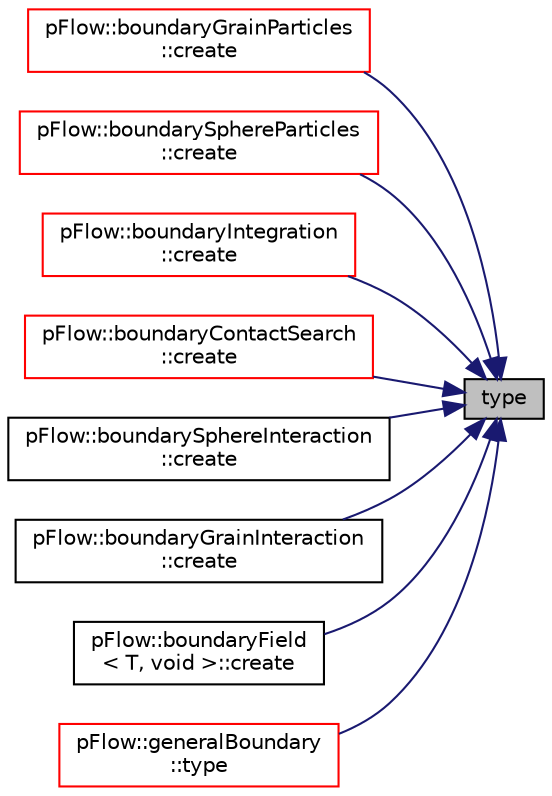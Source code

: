 digraph "type"
{
 // LATEX_PDF_SIZE
  edge [fontname="Helvetica",fontsize="10",labelfontname="Helvetica",labelfontsize="10"];
  node [fontname="Helvetica",fontsize="10",shape=record];
  rankdir="RL";
  Node1 [label="type",height=0.2,width=0.4,color="black", fillcolor="grey75", style="filled", fontcolor="black",tooltip=" "];
  Node1 -> Node2 [dir="back",color="midnightblue",fontsize="10",style="solid",fontname="Helvetica"];
  Node2 [label="pFlow::boundaryGrainParticles\l::create",height=0.2,width=0.4,color="red", fillcolor="white", style="filled",URL="$classpFlow_1_1boundaryGrainParticles.html#a70222c2237cce551589b4db83868a3a7",tooltip=" "];
  Node1 -> Node4 [dir="back",color="midnightblue",fontsize="10",style="solid",fontname="Helvetica"];
  Node4 [label="pFlow::boundarySphereParticles\l::create",height=0.2,width=0.4,color="red", fillcolor="white", style="filled",URL="$classpFlow_1_1boundarySphereParticles.html#a1fb3212dfcf7708a179b401c84e3fb11",tooltip=" "];
  Node1 -> Node6 [dir="back",color="midnightblue",fontsize="10",style="solid",fontname="Helvetica"];
  Node6 [label="pFlow::boundaryIntegration\l::create",height=0.2,width=0.4,color="red", fillcolor="white", style="filled",URL="$classpFlow_1_1boundaryIntegration.html#a8dab573c2ea9c7b3d4a5d4328c10e406",tooltip=" "];
  Node1 -> Node8 [dir="back",color="midnightblue",fontsize="10",style="solid",fontname="Helvetica"];
  Node8 [label="pFlow::boundaryContactSearch\l::create",height=0.2,width=0.4,color="red", fillcolor="white", style="filled",URL="$classpFlow_1_1boundaryContactSearch.html#afead06ac592f3a9259fcaa315b635a86",tooltip=" "];
  Node1 -> Node11 [dir="back",color="midnightblue",fontsize="10",style="solid",fontname="Helvetica"];
  Node11 [label="pFlow::boundarySphereInteraction\l::create",height=0.2,width=0.4,color="black", fillcolor="white", style="filled",URL="$classpFlow_1_1boundarySphereInteraction.html#ae96390cd756685b407c22501a661d047",tooltip=" "];
  Node1 -> Node12 [dir="back",color="midnightblue",fontsize="10",style="solid",fontname="Helvetica"];
  Node12 [label="pFlow::boundaryGrainInteraction\l::create",height=0.2,width=0.4,color="black", fillcolor="white", style="filled",URL="$classpFlow_1_1boundaryGrainInteraction.html#a3636be2c671d976b7d3f11537e5b5fb5",tooltip=" "];
  Node1 -> Node13 [dir="back",color="midnightblue",fontsize="10",style="solid",fontname="Helvetica"];
  Node13 [label="pFlow::boundaryField\l\< T, void \>::create",height=0.2,width=0.4,color="black", fillcolor="white", style="filled",URL="$classpFlow_1_1boundaryField.html#ad4129b594497c48bbe69e4a7e212d525",tooltip=" "];
  Node1 -> Node14 [dir="back",color="midnightblue",fontsize="10",style="solid",fontname="Helvetica"];
  Node14 [label="pFlow::generalBoundary\l::type",height=0.2,width=0.4,color="red", fillcolor="white", style="filled",URL="$classpFlow_1_1generalBoundary.html#a555f47c17753ffb94e63cd741702a1ab",tooltip=" "];
}
